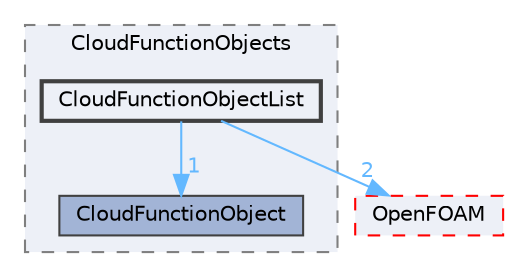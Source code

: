 digraph "src/lagrangian/intermediate/submodels/CloudFunctionObjects/CloudFunctionObjectList"
{
 // LATEX_PDF_SIZE
  bgcolor="transparent";
  edge [fontname=Helvetica,fontsize=10,labelfontname=Helvetica,labelfontsize=10];
  node [fontname=Helvetica,fontsize=10,shape=box,height=0.2,width=0.4];
  compound=true
  subgraph clusterdir_b990bfea59f6b4138198115565512a85 {
    graph [ bgcolor="#edf0f7", pencolor="grey50", label="CloudFunctionObjects", fontname=Helvetica,fontsize=10 style="filled,dashed", URL="dir_b990bfea59f6b4138198115565512a85.html",tooltip=""]
  dir_f8a4f73d20ac121aed2c762b2d032d93 [label="CloudFunctionObject", fillcolor="#a2b4d6", color="grey25", style="filled", URL="dir_f8a4f73d20ac121aed2c762b2d032d93.html",tooltip=""];
  dir_d2b14a34fc2c40b04bab686f3da65818 [label="CloudFunctionObjectList", fillcolor="#edf0f7", color="grey25", style="filled,bold", URL="dir_d2b14a34fc2c40b04bab686f3da65818.html",tooltip=""];
  }
  dir_c5473ff19b20e6ec4dfe5c310b3778a8 [label="OpenFOAM", fillcolor="#edf0f7", color="red", style="filled,dashed", URL="dir_c5473ff19b20e6ec4dfe5c310b3778a8.html",tooltip=""];
  dir_d2b14a34fc2c40b04bab686f3da65818->dir_c5473ff19b20e6ec4dfe5c310b3778a8 [headlabel="2", labeldistance=1.5 headhref="dir_000504_002695.html" href="dir_000504_002695.html" color="steelblue1" fontcolor="steelblue1"];
  dir_d2b14a34fc2c40b04bab686f3da65818->dir_f8a4f73d20ac121aed2c762b2d032d93 [headlabel="1", labeldistance=1.5 headhref="dir_000504_000503.html" href="dir_000504_000503.html" color="steelblue1" fontcolor="steelblue1"];
}
